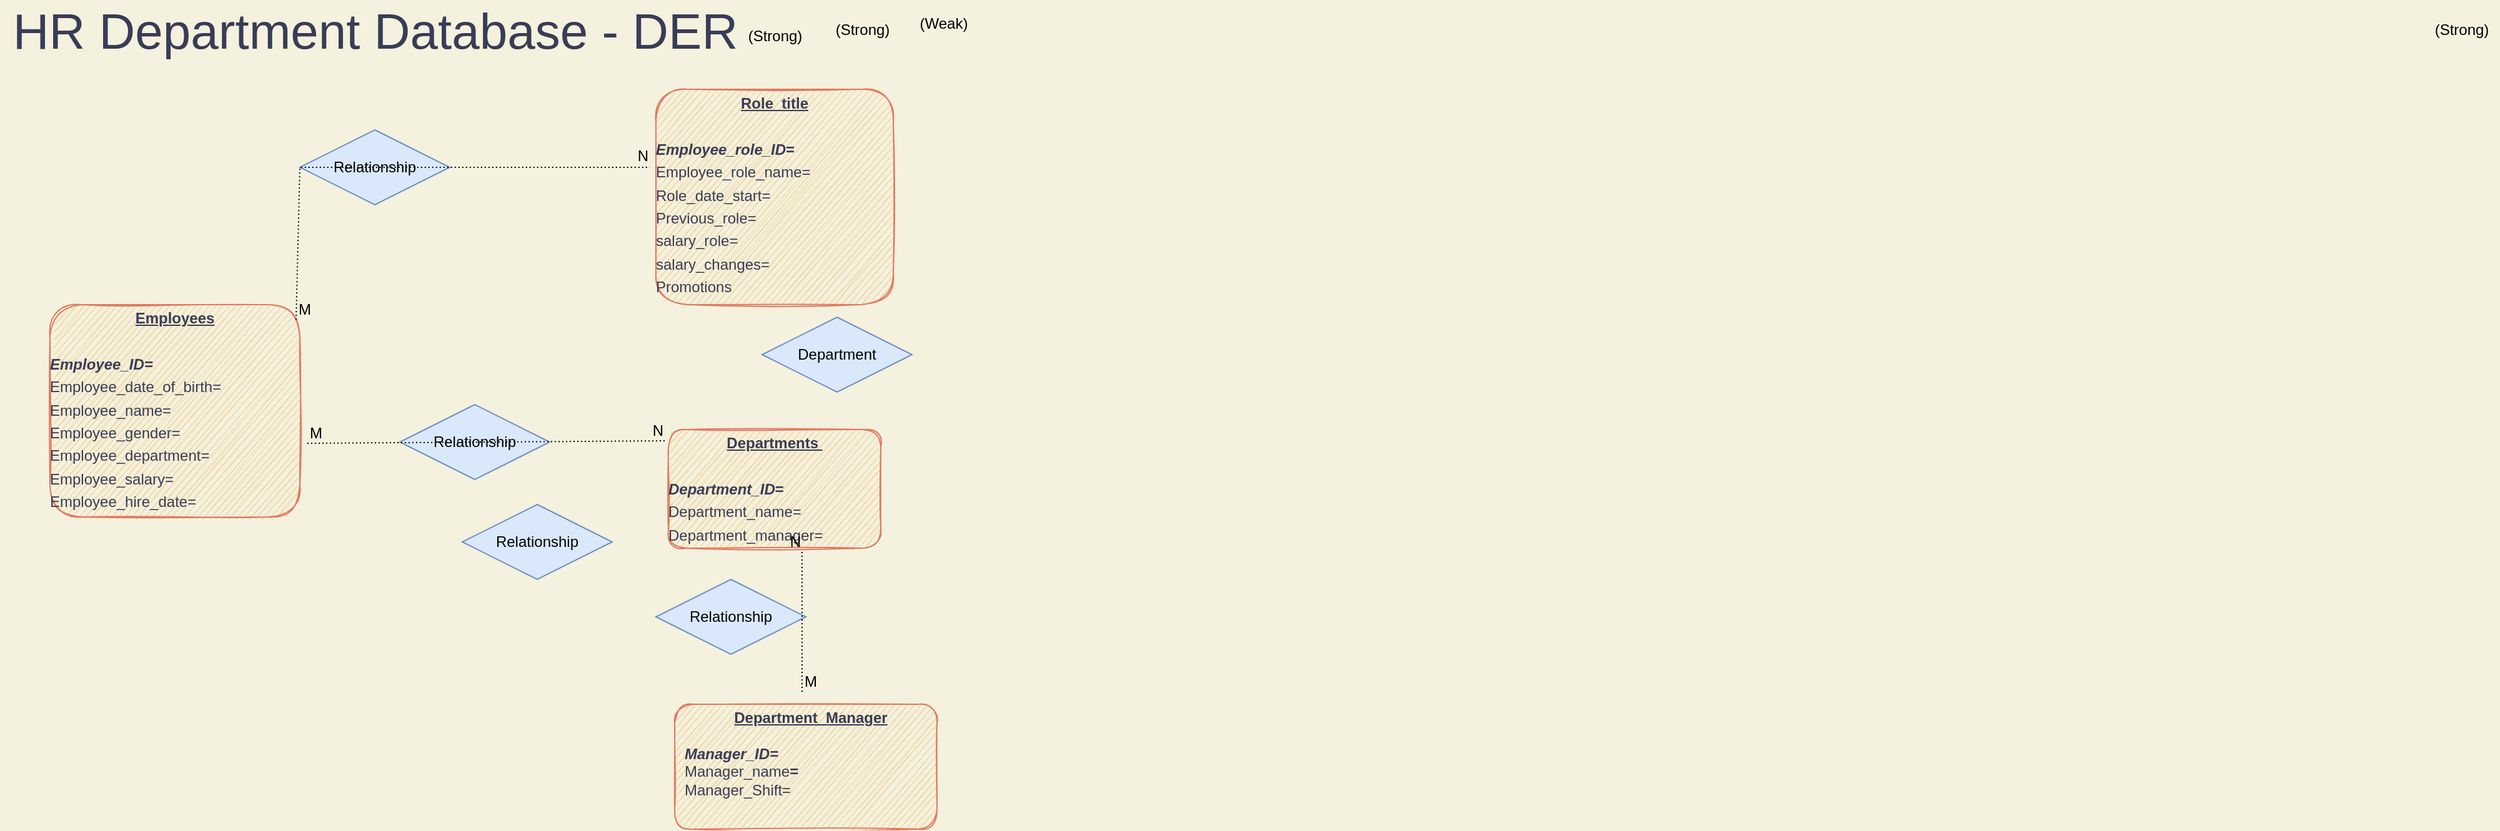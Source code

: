 <mxfile version="15.5.6" type="github">
  <diagram name="Page-1" id="a7904f86-f2b4-8e86-fa97-74104820619b">
    <mxGraphModel dx="1978" dy="427" grid="1" gridSize="10" guides="1" tooltips="1" connect="1" arrows="1" fold="1" page="1" pageScale="1" pageWidth="1169" pageHeight="827" background="#F4F1DE" math="0" shadow="0">
      <root>
        <mxCell id="0" />
        <mxCell id="1" parent="0" />
        <mxCell id="24794b860abc3c2d-17" value="&lt;p style=&quot;margin: 4px 0px 0px ; text-align: center&quot;&gt;&lt;b&gt;&lt;u&gt;Role&amp;nbsp; title&lt;/u&gt;&lt;/b&gt;&lt;/p&gt;&lt;p style=&quot;margin: 4px 0px 0px ; text-align: center&quot;&gt;&lt;b&gt;&lt;br&gt;&lt;/b&gt;&lt;/p&gt;&lt;p style=&quot;margin: 4px 0px 0px&quot;&gt;&lt;b&gt;&lt;i&gt;Employee_role_ID&lt;/i&gt;&lt;span&gt;=&lt;/span&gt;&lt;/b&gt;&lt;/p&gt;&lt;p style=&quot;margin: 4px 0px 0px&quot;&gt;Employee_role_name=&lt;/p&gt;&lt;p style=&quot;margin: 4px 0px 0px&quot;&gt;&lt;span&gt;Role_date_start=&lt;/span&gt;&lt;br&gt;&lt;/p&gt;&lt;p style=&quot;margin: 4px 0px 0px&quot;&gt;Previous_role=&lt;/p&gt;&lt;p style=&quot;margin: 4px 0px 0px&quot;&gt;salary_role=&lt;/p&gt;&lt;p style=&quot;margin: 4px 0px 0px&quot;&gt;salary_changes=&lt;/p&gt;&lt;p style=&quot;margin: 4px 0px 0px&quot;&gt;Promotions&lt;/p&gt;&lt;p style=&quot;margin: 4px 0px 0px ; text-decoration: underline&quot;&gt;&lt;b&gt;&lt;br&gt;&lt;/b&gt;&lt;/p&gt;" style="verticalAlign=top;align=left;overflow=fill;fontSize=12;fontFamily=Helvetica;html=1;shadow=0;comic=0;labelBackgroundColor=none;strokeWidth=1;fillColor=#F2CC8F;strokeColor=#E07A5F;fontColor=#393C56;rounded=1;sketch=1;" parent="1" vertex="1">
          <mxGeometry x="475" y="77.5" width="190" height="172.5" as="geometry" />
        </mxCell>
        <mxCell id="24794b860abc3c2d-19" value="&lt;p style=&quot;margin: 4px 0px 0px ; text-align: center&quot;&gt;&lt;b&gt;&lt;u&gt;Departments&amp;nbsp;&lt;/u&gt;&lt;/b&gt;&lt;/p&gt;&lt;p style=&quot;margin: 4px 0px 0px ; text-align: center&quot;&gt;&lt;b&gt;&lt;br&gt;&lt;/b&gt;&lt;/p&gt;&lt;p style=&quot;margin: 4px 0px 0px&quot;&gt;&lt;b&gt;&lt;i&gt;Department_ID&lt;/i&gt;=&lt;/b&gt;&lt;/p&gt;&lt;p style=&quot;margin: 4px 0px 0px&quot;&gt;Department_name=&lt;/p&gt;&lt;p style=&quot;margin: 4px 0px 0px&quot;&gt;Department_manager=&lt;/p&gt;" style="verticalAlign=top;align=left;overflow=fill;fontSize=12;fontFamily=Helvetica;html=1;shadow=0;comic=0;labelBackgroundColor=none;strokeWidth=1;fillColor=#F2CC8F;strokeColor=#E07A5F;fontColor=#393C56;rounded=1;sketch=1;" parent="1" vertex="1">
          <mxGeometry x="485" y="350" width="170" height="95" as="geometry" />
        </mxCell>
        <mxCell id="24794b860abc3c2d-23" value="&lt;p style=&quot;margin: 0px ; margin-top: 4px ; text-align: center ; text-decoration: underline&quot;&gt;&lt;/p&gt;&lt;p style=&quot;text-align: center ; margin: 0px 0px 0px 8px&quot;&gt;&lt;b&gt;&lt;u&gt;Department_Manager&lt;/u&gt;&lt;/b&gt;&lt;/p&gt;&lt;p style=&quot;text-align: center ; margin: 0px 0px 0px 8px&quot;&gt;&lt;br&gt;&lt;/p&gt;&lt;p style=&quot;margin: 0px 0px 0px 8px&quot;&gt;&lt;b&gt;&lt;i&gt;Manager_ID=&lt;/i&gt;&lt;/b&gt;&lt;/p&gt;&lt;p style=&quot;margin: 0px 0px 0px 8px&quot;&gt;Manager_name&lt;b&gt;=&amp;nbsp;&lt;/b&gt;&lt;/p&gt;&lt;p style=&quot;margin: 0px 0px 0px 8px&quot;&gt;Manager_Shift=&lt;/p&gt;" style="verticalAlign=top;align=left;overflow=fill;fontSize=12;fontFamily=Helvetica;html=1;shadow=0;comic=0;labelBackgroundColor=none;strokeWidth=1;fillColor=#F2CC8F;strokeColor=#E07A5F;fontColor=#393C56;rounded=1;sketch=1;" parent="1" vertex="1">
          <mxGeometry x="490" y="570" width="210" height="100" as="geometry" />
        </mxCell>
        <mxCell id="e3raqFH5HiRqm9mPKhRc-3" value="&lt;font style=&quot;font-size: 40px&quot;&gt;HR Department Database - DER&lt;/font&gt;" style="text;html=1;resizable=0;autosize=1;align=center;verticalAlign=middle;points=[];fillColor=none;strokeColor=none;fontColor=#393C56;rounded=1;sketch=1;" parent="1" vertex="1">
          <mxGeometry x="-50" y="15" width="600" height="30" as="geometry" />
        </mxCell>
        <mxCell id="hZx71IKOhUPCRJcw6M9n-7" value="(Strong)" style="text;html=1;align=center;verticalAlign=middle;resizable=0;points=[];autosize=1;strokeColor=none;fillColor=none;" parent="1" vertex="1">
          <mxGeometry x="540" y="25" width="60" height="20" as="geometry" />
        </mxCell>
        <mxCell id="hZx71IKOhUPCRJcw6M9n-8" value="(Strong)" style="text;html=1;resizable=0;autosize=1;align=center;verticalAlign=middle;points=[];fillColor=none;strokeColor=none;rounded=0;" parent="1" vertex="1">
          <mxGeometry x="610" y="20" width="60" height="20" as="geometry" />
        </mxCell>
        <mxCell id="hZx71IKOhUPCRJcw6M9n-9" value="(Weak)" style="text;html=1;resizable=0;autosize=1;align=center;verticalAlign=middle;points=[];fillColor=none;strokeColor=none;rounded=0;" parent="1" vertex="1">
          <mxGeometry x="680" y="15" width="50" height="20" as="geometry" />
        </mxCell>
        <mxCell id="hZx71IKOhUPCRJcw6M9n-10" value="(Strong)" style="text;html=1;resizable=0;autosize=1;align=center;verticalAlign=middle;points=[];fillColor=none;strokeColor=none;rounded=0;" parent="1" vertex="1">
          <mxGeometry x="1890" y="20" width="60" height="20" as="geometry" />
        </mxCell>
        <mxCell id="hZx71IKOhUPCRJcw6M9n-18" value="Relationship" style="shape=rhombus;perimeter=rhombusPerimeter;whiteSpace=wrap;html=1;align=center;fillColor=#dae8fc;strokeColor=#6c8ebf;" parent="1" vertex="1">
          <mxGeometry x="270" y="330" width="120" height="60" as="geometry" />
        </mxCell>
        <mxCell id="hZx71IKOhUPCRJcw6M9n-20" value="Department" style="shape=rhombus;perimeter=rhombusPerimeter;whiteSpace=wrap;html=1;align=center;fillColor=#dae8fc;strokeColor=#6c8ebf;" parent="1" vertex="1">
          <mxGeometry x="560" y="260" width="120" height="60" as="geometry" />
        </mxCell>
        <mxCell id="hZx71IKOhUPCRJcw6M9n-11" value="Relationship" style="shape=rhombus;perimeter=rhombusPerimeter;whiteSpace=wrap;html=1;align=center;fillColor=#dae8fc;strokeColor=#6c8ebf;" parent="1" vertex="1">
          <mxGeometry x="190" y="110" width="120" height="60" as="geometry" />
        </mxCell>
        <mxCell id="24794b860abc3c2d-1" value="&lt;p style=&quot;margin: 0px ; margin-top: 4px ; text-align: center ; text-decoration: underline&quot;&gt;&lt;b&gt;Employees&lt;/b&gt;&lt;/p&gt;&lt;p style=&quot;margin: 0px ; margin-top: 4px ; text-align: center ; text-decoration: underline&quot;&gt;&lt;b&gt;&lt;br&gt;&lt;/b&gt;&lt;/p&gt;&lt;p style=&quot;margin: 4px 0px 0px&quot;&gt;&lt;b&gt;&lt;i&gt;Employee_ID=&amp;nbsp;&lt;/i&gt;&lt;/b&gt;&lt;/p&gt;&lt;p style=&quot;margin: 4px 0px 0px&quot;&gt;Employee_date_of_birth=&lt;/p&gt;&lt;p style=&quot;margin: 4px 0px 0px&quot;&gt;Employee_name=&lt;/p&gt;&lt;p style=&quot;margin: 4px 0px 0px&quot;&gt;Employee_gender=&lt;/p&gt;&lt;p style=&quot;margin: 4px 0px 0px&quot;&gt;Employee_department=&lt;/p&gt;&lt;p style=&quot;margin: 4px 0px 0px&quot;&gt;Employee_salary=&lt;/p&gt;&lt;p style=&quot;margin: 4px 0px 0px&quot;&gt;Employee_hire_date=&lt;/p&gt;&lt;p style=&quot;margin: 4px 0px 0px&quot;&gt;Employee_salary=&lt;/p&gt;&lt;p style=&quot;margin: 4px 0px 0px&quot;&gt;&lt;br&gt;&lt;/p&gt;&lt;p style=&quot;margin: 4px 0px 0px&quot;&gt;&lt;br&gt;&lt;/p&gt;&lt;div&gt;&lt;br&gt;&lt;/div&gt;&lt;p style=&quot;margin: 4px 0px 0px ; text-decoration: underline&quot;&gt;&lt;br&gt;&lt;/p&gt;&lt;p style=&quot;margin: 0px ; margin-top: 4px ; text-align: center ; text-decoration: underline&quot;&gt;&lt;br&gt;&lt;/p&gt;" style="verticalAlign=top;align=left;overflow=fill;fontSize=12;fontFamily=Helvetica;html=1;shadow=0;comic=0;labelBackgroundColor=none;strokeWidth=1;fillColor=#F2CC8F;strokeColor=#E07A5F;fontColor=#393C56;rounded=1;sketch=1;" parent="1" vertex="1">
          <mxGeometry x="-10" y="250" width="200" height="170" as="geometry" />
        </mxCell>
        <mxCell id="hZx71IKOhUPCRJcw6M9n-52" style="edgeStyle=orthogonalEdgeStyle;rounded=0;orthogonalLoop=1;jettySize=auto;html=1;exitX=0.5;exitY=1;exitDx=0;exitDy=0;" parent="1" source="24794b860abc3c2d-1" target="24794b860abc3c2d-1" edge="1">
          <mxGeometry relative="1" as="geometry" />
        </mxCell>
        <mxCell id="hZx71IKOhUPCRJcw6M9n-55" value="Relationship" style="shape=rhombus;perimeter=rhombusPerimeter;whiteSpace=wrap;html=1;align=center;fillColor=#dae8fc;strokeColor=#6c8ebf;" parent="1" vertex="1">
          <mxGeometry x="475" y="470" width="120" height="60" as="geometry" />
        </mxCell>
        <mxCell id="hZx71IKOhUPCRJcw6M9n-59" value="Relationship" style="shape=rhombus;perimeter=rhombusPerimeter;whiteSpace=wrap;html=1;align=center;fillColor=#dae8fc;strokeColor=#6c8ebf;fontStyle=0" parent="1" vertex="1">
          <mxGeometry x="320" y="410" width="120" height="60" as="geometry" />
        </mxCell>
        <mxCell id="cJNOA0Qw6iC6GHkVSckX-13" value="" style="endArrow=none;html=1;rounded=0;dashed=1;dashPattern=1 2;entryX=-0.026;entryY=0.362;entryDx=0;entryDy=0;entryPerimeter=0;exitX=0.985;exitY=0.071;exitDx=0;exitDy=0;exitPerimeter=0;" edge="1" parent="1" source="24794b860abc3c2d-1" target="24794b860abc3c2d-17">
          <mxGeometry relative="1" as="geometry">
            <mxPoint x="235" y="230" as="sourcePoint" />
            <mxPoint x="395" y="230" as="targetPoint" />
            <Array as="points">
              <mxPoint x="190" y="140" />
            </Array>
          </mxGeometry>
        </mxCell>
        <mxCell id="cJNOA0Qw6iC6GHkVSckX-14" value="M" style="resizable=0;html=1;align=left;verticalAlign=bottom;" connectable="0" vertex="1" parent="cJNOA0Qw6iC6GHkVSckX-13">
          <mxGeometry x="-1" relative="1" as="geometry" />
        </mxCell>
        <mxCell id="cJNOA0Qw6iC6GHkVSckX-15" value="N" style="resizable=0;html=1;align=right;verticalAlign=bottom;" connectable="0" vertex="1" parent="cJNOA0Qw6iC6GHkVSckX-13">
          <mxGeometry x="1" relative="1" as="geometry" />
        </mxCell>
        <mxCell id="cJNOA0Qw6iC6GHkVSckX-19" value="" style="endArrow=none;html=1;rounded=0;dashed=1;dashPattern=1 2;entryX=-0.018;entryY=0.095;entryDx=0;entryDy=0;exitX=1.03;exitY=0.653;exitDx=0;exitDy=0;exitPerimeter=0;entryPerimeter=0;" edge="1" parent="1" source="24794b860abc3c2d-1" target="24794b860abc3c2d-19">
          <mxGeometry relative="1" as="geometry">
            <mxPoint x="190" y="334.5" as="sourcePoint" />
            <mxPoint x="350" y="334.5" as="targetPoint" />
          </mxGeometry>
        </mxCell>
        <mxCell id="cJNOA0Qw6iC6GHkVSckX-20" value="M" style="resizable=0;html=1;align=left;verticalAlign=bottom;" connectable="0" vertex="1" parent="cJNOA0Qw6iC6GHkVSckX-19">
          <mxGeometry x="-1" relative="1" as="geometry" />
        </mxCell>
        <mxCell id="cJNOA0Qw6iC6GHkVSckX-21" value="N" style="resizable=0;html=1;align=right;verticalAlign=bottom;" connectable="0" vertex="1" parent="cJNOA0Qw6iC6GHkVSckX-19">
          <mxGeometry x="1" relative="1" as="geometry" />
        </mxCell>
        <mxCell id="cJNOA0Qw6iC6GHkVSckX-27" value="" style="endArrow=none;html=1;rounded=0;dashed=1;dashPattern=1 2;entryX=0.629;entryY=1.032;entryDx=0;entryDy=0;entryPerimeter=0;" edge="1" parent="1" target="24794b860abc3c2d-19">
          <mxGeometry relative="1" as="geometry">
            <mxPoint x="592" y="560" as="sourcePoint" />
            <mxPoint x="615.94" y="510.005" as="targetPoint" />
          </mxGeometry>
        </mxCell>
        <mxCell id="cJNOA0Qw6iC6GHkVSckX-28" value="M" style="resizable=0;html=1;align=left;verticalAlign=bottom;" connectable="0" vertex="1" parent="cJNOA0Qw6iC6GHkVSckX-27">
          <mxGeometry x="-1" relative="1" as="geometry" />
        </mxCell>
        <mxCell id="cJNOA0Qw6iC6GHkVSckX-29" value="N" style="resizable=0;html=1;align=right;verticalAlign=bottom;" connectable="0" vertex="1" parent="cJNOA0Qw6iC6GHkVSckX-27">
          <mxGeometry x="1" relative="1" as="geometry" />
        </mxCell>
      </root>
    </mxGraphModel>
  </diagram>
</mxfile>
